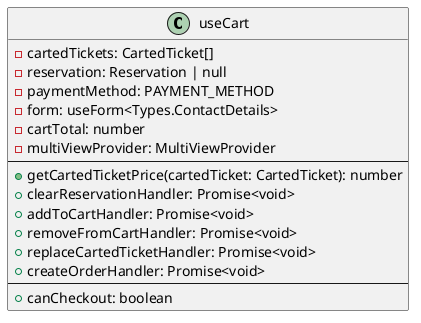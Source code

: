 @startuml
class "useCart" {
  -cartedTickets: CartedTicket[]
  -reservation: Reservation | null
  -paymentMethod: PAYMENT_METHOD
  -form: useForm<Types.ContactDetails>
  -cartTotal: number
  -multiViewProvider: MultiViewProvider
  --
  +getCartedTicketPrice(cartedTicket: CartedTicket): number
  +clearReservationHandler: Promise<void>
  +addToCartHandler: Promise<void>
  +removeFromCartHandler: Promise<void>
  +replaceCartedTicketHandler: Promise<void>
  +createOrderHandler: Promise<void>
  --
  +canCheckout: boolean
}
@enduml
